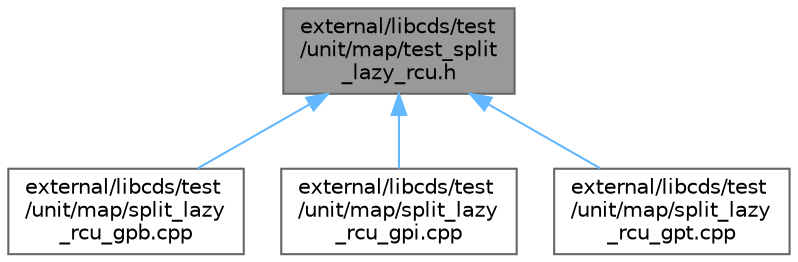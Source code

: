 digraph "external/libcds/test/unit/map/test_split_lazy_rcu.h"
{
 // LATEX_PDF_SIZE
  bgcolor="transparent";
  edge [fontname=Helvetica,fontsize=10,labelfontname=Helvetica,labelfontsize=10];
  node [fontname=Helvetica,fontsize=10,shape=box,height=0.2,width=0.4];
  Node1 [id="Node000001",label="external/libcds/test\l/unit/map/test_split\l_lazy_rcu.h",height=0.2,width=0.4,color="gray40", fillcolor="grey60", style="filled", fontcolor="black",tooltip=" "];
  Node1 -> Node2 [id="edge4_Node000001_Node000002",dir="back",color="steelblue1",style="solid",tooltip=" "];
  Node2 [id="Node000002",label="external/libcds/test\l/unit/map/split_lazy\l_rcu_gpb.cpp",height=0.2,width=0.4,color="grey40", fillcolor="white", style="filled",URL="$map_2split__lazy__rcu__gpb_8cpp.html",tooltip=" "];
  Node1 -> Node3 [id="edge5_Node000001_Node000003",dir="back",color="steelblue1",style="solid",tooltip=" "];
  Node3 [id="Node000003",label="external/libcds/test\l/unit/map/split_lazy\l_rcu_gpi.cpp",height=0.2,width=0.4,color="grey40", fillcolor="white", style="filled",URL="$map_2split__lazy__rcu__gpi_8cpp.html",tooltip=" "];
  Node1 -> Node4 [id="edge6_Node000001_Node000004",dir="back",color="steelblue1",style="solid",tooltip=" "];
  Node4 [id="Node000004",label="external/libcds/test\l/unit/map/split_lazy\l_rcu_gpt.cpp",height=0.2,width=0.4,color="grey40", fillcolor="white", style="filled",URL="$map_2split__lazy__rcu__gpt_8cpp.html",tooltip=" "];
}
